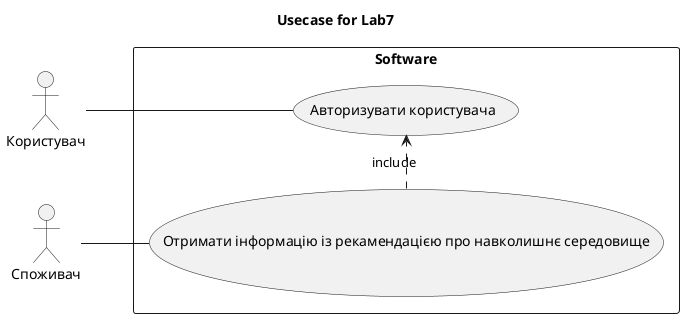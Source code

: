 @startuml

title Usecase for Lab7

left to right direction

actor Користувач
actor Споживач


rectangle Software {

  usecase (Авторизувати користувача)
  usecase (Отримати інформацію із рекамендацією про навколишнє середовище)

(Отримати інформацію із рекамендацією про навколишнє середовище) .> (Авторизувати користувача) : include

  :Користувач: -- (Авторизувати користувача)
  :Споживач: -- (Отримати інформацію із рекамендацією про навколишнє середовище)
  }

  @enduml
